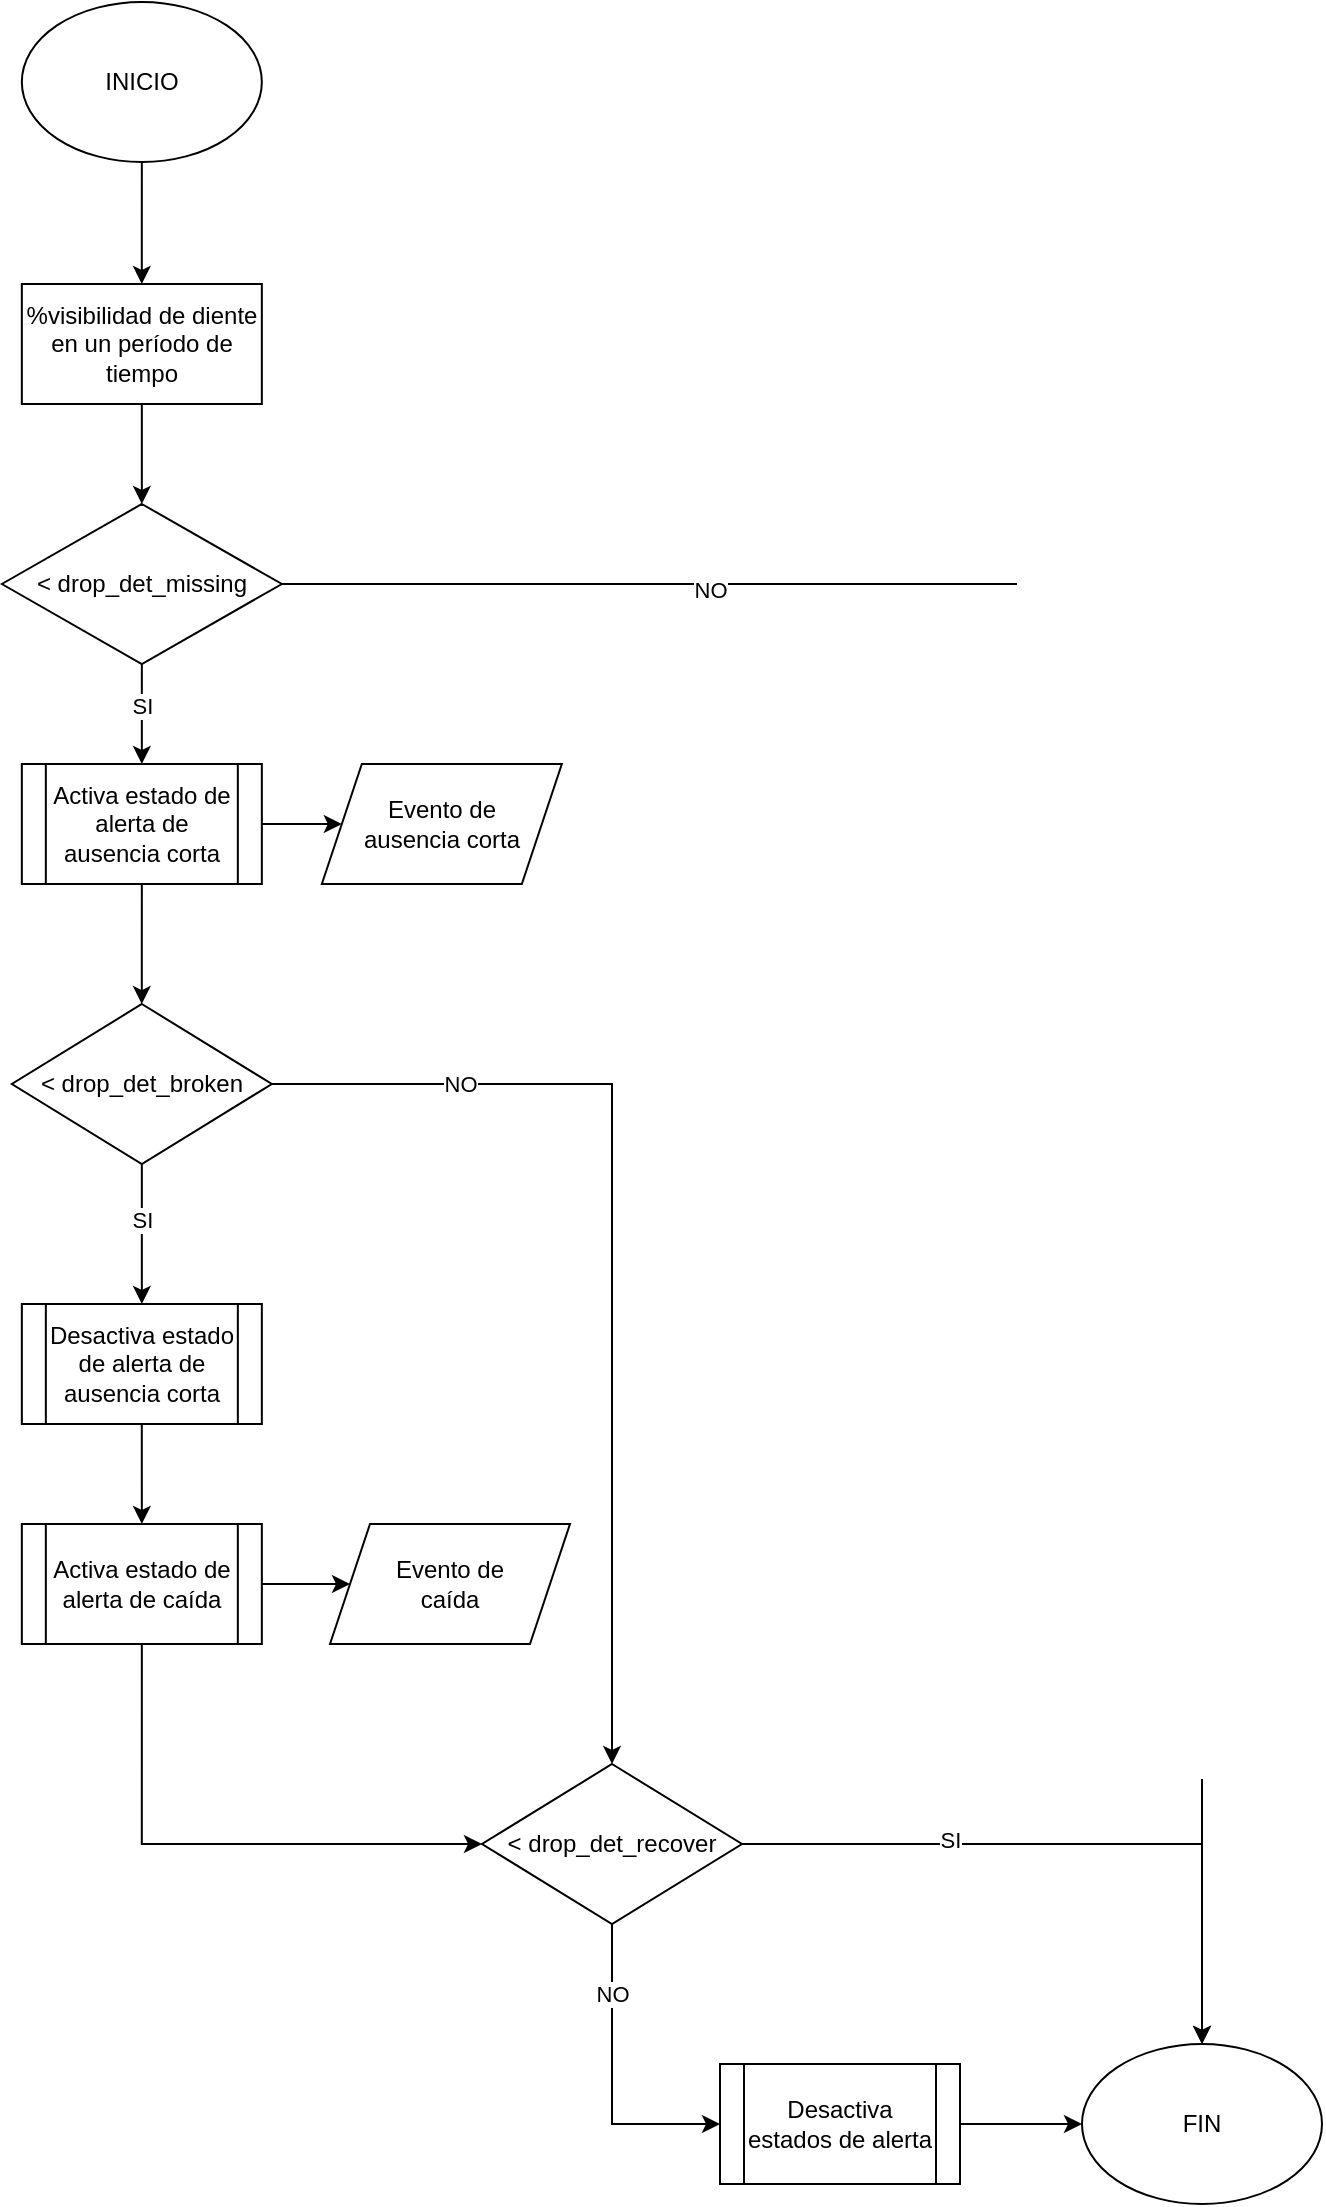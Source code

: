 <mxfile version="22.1.2" type="github" pages="2">
  <diagram id="C5RBs43oDa-KdzZeNtuy" name="Page-1">
    <mxGraphModel dx="1400" dy="696" grid="0" gridSize="10" guides="1" tooltips="1" connect="1" arrows="1" fold="1" page="1" pageScale="1" pageWidth="827" pageHeight="1169" math="0" shadow="0">
      <root>
        <mxCell id="WIyWlLk6GJQsqaUBKTNV-0" />
        <mxCell id="WIyWlLk6GJQsqaUBKTNV-1" parent="WIyWlLk6GJQsqaUBKTNV-0" />
        <mxCell id="nWHbVouoJnxypw-nV6z2-2" value="" style="edgeStyle=orthogonalEdgeStyle;rounded=0;orthogonalLoop=1;jettySize=auto;html=1;exitX=0.5;exitY=1;exitDx=0;exitDy=0;" edge="1" parent="WIyWlLk6GJQsqaUBKTNV-1" source="nWHbVouoJnxypw-nV6z2-7" target="nWHbVouoJnxypw-nV6z2-1">
          <mxGeometry relative="1" as="geometry">
            <mxPoint x="200" y="210" as="sourcePoint" />
          </mxGeometry>
        </mxCell>
        <mxCell id="nWHbVouoJnxypw-nV6z2-4" value="" style="edgeStyle=orthogonalEdgeStyle;rounded=0;orthogonalLoop=1;jettySize=auto;html=1;" edge="1" parent="WIyWlLk6GJQsqaUBKTNV-1" source="nWHbVouoJnxypw-nV6z2-1" target="nWHbVouoJnxypw-nV6z2-3">
          <mxGeometry relative="1" as="geometry" />
        </mxCell>
        <mxCell id="nWHbVouoJnxypw-nV6z2-1" value="%visibilidad de diente en un período de tiempo" style="whiteSpace=wrap;html=1;rounded=0;" vertex="1" parent="WIyWlLk6GJQsqaUBKTNV-1">
          <mxGeometry x="139.92" y="170" width="120" height="60" as="geometry" />
        </mxCell>
        <mxCell id="nWHbVouoJnxypw-nV6z2-6" value="" style="edgeStyle=orthogonalEdgeStyle;rounded=0;orthogonalLoop=1;jettySize=auto;html=1;" edge="1" parent="WIyWlLk6GJQsqaUBKTNV-1" source="nWHbVouoJnxypw-nV6z2-3" target="nWHbVouoJnxypw-nV6z2-12">
          <mxGeometry relative="1" as="geometry">
            <mxPoint x="199.92" y="410" as="targetPoint" />
          </mxGeometry>
        </mxCell>
        <mxCell id="nWHbVouoJnxypw-nV6z2-25" value="SI" style="edgeLabel;html=1;align=center;verticalAlign=middle;resizable=0;points=[];" vertex="1" connectable="0" parent="nWHbVouoJnxypw-nV6z2-6">
          <mxGeometry x="-0.264" y="-4" relative="1" as="geometry">
            <mxPoint x="4" y="2" as="offset" />
          </mxGeometry>
        </mxCell>
        <mxCell id="nWHbVouoJnxypw-nV6z2-58" style="edgeStyle=orthogonalEdgeStyle;rounded=0;orthogonalLoop=1;jettySize=auto;html=1;exitX=1;exitY=0.5;exitDx=0;exitDy=0;entryX=0.5;entryY=0;entryDx=0;entryDy=0;" edge="1" parent="WIyWlLk6GJQsqaUBKTNV-1" source="nWHbVouoJnxypw-nV6z2-3" target="nWHbVouoJnxypw-nV6z2-47">
          <mxGeometry relative="1" as="geometry" />
        </mxCell>
        <mxCell id="nWHbVouoJnxypw-nV6z2-61" value="NO" style="edgeLabel;html=1;align=center;verticalAlign=middle;resizable=0;points=[];" vertex="1" connectable="0" parent="nWHbVouoJnxypw-nV6z2-58">
          <mxGeometry x="-0.641" y="-3" relative="1" as="geometry">
            <mxPoint as="offset" />
          </mxGeometry>
        </mxCell>
        <mxCell id="nWHbVouoJnxypw-nV6z2-3" value="&amp;lt; drop_det_missing" style="rhombus;whiteSpace=wrap;html=1;rounded=0;" vertex="1" parent="WIyWlLk6GJQsqaUBKTNV-1">
          <mxGeometry x="129.92" y="280" width="140" height="80" as="geometry" />
        </mxCell>
        <mxCell id="nWHbVouoJnxypw-nV6z2-10" style="edgeStyle=orthogonalEdgeStyle;rounded=0;orthogonalLoop=1;jettySize=auto;html=1;exitX=0.5;exitY=1;exitDx=0;exitDy=0;" edge="1" parent="WIyWlLk6GJQsqaUBKTNV-1" source="nWHbVouoJnxypw-nV6z2-12" target="nWHbVouoJnxypw-nV6z2-11">
          <mxGeometry relative="1" as="geometry">
            <mxPoint x="199.92" y="470" as="sourcePoint" />
            <mxPoint x="199.92" y="510" as="targetPoint" />
          </mxGeometry>
        </mxCell>
        <mxCell id="nWHbVouoJnxypw-nV6z2-7" value="INICIO" style="ellipse;whiteSpace=wrap;html=1;" vertex="1" parent="WIyWlLk6GJQsqaUBKTNV-1">
          <mxGeometry x="139.92" y="29" width="120" height="80" as="geometry" />
        </mxCell>
        <mxCell id="nWHbVouoJnxypw-nV6z2-33" value="" style="edgeStyle=orthogonalEdgeStyle;rounded=0;orthogonalLoop=1;jettySize=auto;html=1;" edge="1" parent="WIyWlLk6GJQsqaUBKTNV-1" source="nWHbVouoJnxypw-nV6z2-11" target="nWHbVouoJnxypw-nV6z2-34">
          <mxGeometry relative="1" as="geometry">
            <mxPoint x="199.92" y="700" as="targetPoint" />
          </mxGeometry>
        </mxCell>
        <mxCell id="nWHbVouoJnxypw-nV6z2-35" value="SI" style="edgeLabel;html=1;align=center;verticalAlign=middle;resizable=0;points=[];" vertex="1" connectable="0" parent="nWHbVouoJnxypw-nV6z2-33">
          <mxGeometry x="-0.207" relative="1" as="geometry">
            <mxPoint as="offset" />
          </mxGeometry>
        </mxCell>
        <mxCell id="nWHbVouoJnxypw-nV6z2-41" value="" style="edgeStyle=orthogonalEdgeStyle;rounded=0;orthogonalLoop=1;jettySize=auto;html=1;entryX=0.5;entryY=0;entryDx=0;entryDy=0;" edge="1" parent="WIyWlLk6GJQsqaUBKTNV-1" source="nWHbVouoJnxypw-nV6z2-11" target="nWHbVouoJnxypw-nV6z2-40">
          <mxGeometry relative="1" as="geometry">
            <mxPoint x="580" y="819" as="targetPoint" />
            <Array as="points">
              <mxPoint x="435" y="570" />
            </Array>
          </mxGeometry>
        </mxCell>
        <mxCell id="nWHbVouoJnxypw-nV6z2-42" value="NO" style="edgeLabel;html=1;align=center;verticalAlign=middle;resizable=0;points=[];" vertex="1" connectable="0" parent="nWHbVouoJnxypw-nV6z2-41">
          <mxGeometry x="-0.175" y="3" relative="1" as="geometry">
            <mxPoint x="-79" y="-41" as="offset" />
          </mxGeometry>
        </mxCell>
        <mxCell id="nWHbVouoJnxypw-nV6z2-11" value="&amp;lt; drop_det_broken" style="rhombus;whiteSpace=wrap;html=1;rounded=0;" vertex="1" parent="WIyWlLk6GJQsqaUBKTNV-1">
          <mxGeometry x="134.92" y="530" width="130" height="80" as="geometry" />
        </mxCell>
        <mxCell id="nWHbVouoJnxypw-nV6z2-14" style="edgeStyle=orthogonalEdgeStyle;rounded=0;orthogonalLoop=1;jettySize=auto;html=1;exitX=1;exitY=0.5;exitDx=0;exitDy=0;entryX=0;entryY=0.5;entryDx=0;entryDy=0;" edge="1" parent="WIyWlLk6GJQsqaUBKTNV-1" source="nWHbVouoJnxypw-nV6z2-12" target="nWHbVouoJnxypw-nV6z2-13">
          <mxGeometry relative="1" as="geometry" />
        </mxCell>
        <mxCell id="nWHbVouoJnxypw-nV6z2-12" value="Activa estado de alerta de ausencia corta" style="shape=process;whiteSpace=wrap;html=1;backgroundOutline=1;" vertex="1" parent="WIyWlLk6GJQsqaUBKTNV-1">
          <mxGeometry x="139.92" y="410" width="120" height="60" as="geometry" />
        </mxCell>
        <mxCell id="nWHbVouoJnxypw-nV6z2-13" value="Evento de &lt;br&gt;ausencia corta" style="shape=parallelogram;perimeter=parallelogramPerimeter;whiteSpace=wrap;html=1;fixedSize=1;" vertex="1" parent="WIyWlLk6GJQsqaUBKTNV-1">
          <mxGeometry x="289.92" y="410" width="120" height="60" as="geometry" />
        </mxCell>
        <mxCell id="nWHbVouoJnxypw-nV6z2-55" style="edgeStyle=orthogonalEdgeStyle;rounded=0;orthogonalLoop=1;jettySize=auto;html=1;exitX=0.5;exitY=1;exitDx=0;exitDy=0;entryX=0;entryY=0.5;entryDx=0;entryDy=0;" edge="1" parent="WIyWlLk6GJQsqaUBKTNV-1" source="nWHbVouoJnxypw-nV6z2-24" target="nWHbVouoJnxypw-nV6z2-40">
          <mxGeometry relative="1" as="geometry">
            <Array as="points">
              <mxPoint x="200" y="950" />
            </Array>
          </mxGeometry>
        </mxCell>
        <mxCell id="nWHbVouoJnxypw-nV6z2-62" style="edgeStyle=orthogonalEdgeStyle;rounded=0;orthogonalLoop=1;jettySize=auto;html=1;exitX=1;exitY=0.5;exitDx=0;exitDy=0;entryX=0;entryY=0.5;entryDx=0;entryDy=0;" edge="1" parent="WIyWlLk6GJQsqaUBKTNV-1" source="nWHbVouoJnxypw-nV6z2-24" target="nWHbVouoJnxypw-nV6z2-37">
          <mxGeometry relative="1" as="geometry" />
        </mxCell>
        <mxCell id="nWHbVouoJnxypw-nV6z2-24" value="Activa estado de alerta de caída" style="shape=process;whiteSpace=wrap;html=1;backgroundOutline=1;" vertex="1" parent="WIyWlLk6GJQsqaUBKTNV-1">
          <mxGeometry x="139.92" y="790" width="120" height="60" as="geometry" />
        </mxCell>
        <mxCell id="nWHbVouoJnxypw-nV6z2-36" style="edgeStyle=orthogonalEdgeStyle;rounded=0;orthogonalLoop=1;jettySize=auto;html=1;entryX=0.5;entryY=0;entryDx=0;entryDy=0;" edge="1" parent="WIyWlLk6GJQsqaUBKTNV-1" source="nWHbVouoJnxypw-nV6z2-34" target="nWHbVouoJnxypw-nV6z2-24">
          <mxGeometry relative="1" as="geometry">
            <mxPoint x="199.92" y="790" as="targetPoint" />
          </mxGeometry>
        </mxCell>
        <mxCell id="nWHbVouoJnxypw-nV6z2-34" value="Desactiva estado de alerta de ausencia corta" style="shape=process;whiteSpace=wrap;html=1;backgroundOutline=1;" vertex="1" parent="WIyWlLk6GJQsqaUBKTNV-1">
          <mxGeometry x="139.92" y="680" width="120" height="60" as="geometry" />
        </mxCell>
        <mxCell id="nWHbVouoJnxypw-nV6z2-37" value="Evento de &lt;br&gt;caída" style="shape=parallelogram;perimeter=parallelogramPerimeter;whiteSpace=wrap;html=1;fixedSize=1;" vertex="1" parent="WIyWlLk6GJQsqaUBKTNV-1">
          <mxGeometry x="294" y="790" width="120" height="60" as="geometry" />
        </mxCell>
        <mxCell id="nWHbVouoJnxypw-nV6z2-51" style="edgeStyle=orthogonalEdgeStyle;rounded=0;orthogonalLoop=1;jettySize=auto;html=1;exitX=0.5;exitY=1;exitDx=0;exitDy=0;entryX=0;entryY=0.5;entryDx=0;entryDy=0;" edge="1" parent="WIyWlLk6GJQsqaUBKTNV-1" source="nWHbVouoJnxypw-nV6z2-40" target="nWHbVouoJnxypw-nV6z2-43">
          <mxGeometry relative="1" as="geometry" />
        </mxCell>
        <mxCell id="nWHbVouoJnxypw-nV6z2-52" value="NO" style="edgeLabel;html=1;align=center;verticalAlign=middle;resizable=0;points=[];" vertex="1" connectable="0" parent="nWHbVouoJnxypw-nV6z2-51">
          <mxGeometry x="0.029" y="1" relative="1" as="geometry">
            <mxPoint x="-1" y="-44" as="offset" />
          </mxGeometry>
        </mxCell>
        <mxCell id="nWHbVouoJnxypw-nV6z2-53" style="edgeStyle=orthogonalEdgeStyle;rounded=0;orthogonalLoop=1;jettySize=auto;html=1;exitX=1;exitY=0.5;exitDx=0;exitDy=0;" edge="1" parent="WIyWlLk6GJQsqaUBKTNV-1" source="nWHbVouoJnxypw-nV6z2-40" target="nWHbVouoJnxypw-nV6z2-47">
          <mxGeometry relative="1" as="geometry">
            <Array as="points">
              <mxPoint x="730" y="950" />
            </Array>
          </mxGeometry>
        </mxCell>
        <mxCell id="nWHbVouoJnxypw-nV6z2-54" value="SI" style="edgeLabel;html=1;align=center;verticalAlign=middle;resizable=0;points=[];" vertex="1" connectable="0" parent="nWHbVouoJnxypw-nV6z2-53">
          <mxGeometry x="-0.372" y="2" relative="1" as="geometry">
            <mxPoint as="offset" />
          </mxGeometry>
        </mxCell>
        <mxCell id="nWHbVouoJnxypw-nV6z2-40" value="&amp;lt; drop_det_recover" style="rhombus;whiteSpace=wrap;html=1;rounded=0;" vertex="1" parent="WIyWlLk6GJQsqaUBKTNV-1">
          <mxGeometry x="370" y="910" width="130" height="80" as="geometry" />
        </mxCell>
        <mxCell id="nWHbVouoJnxypw-nV6z2-48" style="edgeStyle=orthogonalEdgeStyle;rounded=0;orthogonalLoop=1;jettySize=auto;html=1;" edge="1" parent="WIyWlLk6GJQsqaUBKTNV-1" source="nWHbVouoJnxypw-nV6z2-43" target="nWHbVouoJnxypw-nV6z2-47">
          <mxGeometry relative="1" as="geometry" />
        </mxCell>
        <mxCell id="nWHbVouoJnxypw-nV6z2-43" value="Desactiva estados de alerta" style="shape=process;whiteSpace=wrap;html=1;backgroundOutline=1;" vertex="1" parent="WIyWlLk6GJQsqaUBKTNV-1">
          <mxGeometry x="489" y="1060" width="120" height="60" as="geometry" />
        </mxCell>
        <mxCell id="nWHbVouoJnxypw-nV6z2-47" value="FIN" style="ellipse;whiteSpace=wrap;html=1;" vertex="1" parent="WIyWlLk6GJQsqaUBKTNV-1">
          <mxGeometry x="670" y="1050" width="120" height="80" as="geometry" />
        </mxCell>
      </root>
    </mxGraphModel>
  </diagram>
  <diagram id="RRzFEtLEFiD7tjb3xHjY" name="Página-2">
    <mxGraphModel dx="1615" dy="803" grid="0" gridSize="10" guides="1" tooltips="1" connect="1" arrows="1" fold="1" page="1" pageScale="1" pageWidth="827" pageHeight="1169" math="0" shadow="0">
      <root>
        <mxCell id="0" />
        <mxCell id="1" parent="0" />
        <mxCell id="jHPScDJi7M6NDBp_rW27-1" value="" style="edgeStyle=orthogonalEdgeStyle;rounded=0;orthogonalLoop=1;jettySize=auto;html=1;exitX=0.5;exitY=1;exitDx=0;exitDy=0;" edge="1" parent="1" source="jHPScDJi7M6NDBp_rW27-10" target="jHPScDJi7M6NDBp_rW27-3">
          <mxGeometry relative="1" as="geometry">
            <mxPoint x="200" y="210" as="sourcePoint" />
          </mxGeometry>
        </mxCell>
        <mxCell id="jHPScDJi7M6NDBp_rW27-2" value="" style="edgeStyle=orthogonalEdgeStyle;rounded=0;orthogonalLoop=1;jettySize=auto;html=1;" edge="1" parent="1" source="jHPScDJi7M6NDBp_rW27-3" target="jHPScDJi7M6NDBp_rW27-8">
          <mxGeometry relative="1" as="geometry" />
        </mxCell>
        <mxCell id="jHPScDJi7M6NDBp_rW27-3" value="%visibilidad de diente en un período de tiempo" style="whiteSpace=wrap;html=1;rounded=0;" vertex="1" parent="1">
          <mxGeometry x="139.92" y="138" width="120" height="60" as="geometry" />
        </mxCell>
        <mxCell id="jHPScDJi7M6NDBp_rW27-4" value="" style="edgeStyle=orthogonalEdgeStyle;rounded=0;orthogonalLoop=1;jettySize=auto;html=1;" edge="1" parent="1" source="jHPScDJi7M6NDBp_rW27-8" target="jHPScDJi7M6NDBp_rW27-17">
          <mxGeometry relative="1" as="geometry">
            <mxPoint x="199.92" y="410" as="targetPoint" />
          </mxGeometry>
        </mxCell>
        <mxCell id="jHPScDJi7M6NDBp_rW27-5" value="SI" style="edgeLabel;html=1;align=center;verticalAlign=middle;resizable=0;points=[];" vertex="1" connectable="0" parent="jHPScDJi7M6NDBp_rW27-4">
          <mxGeometry x="-0.264" y="-4" relative="1" as="geometry">
            <mxPoint x="4" y="2" as="offset" />
          </mxGeometry>
        </mxCell>
        <mxCell id="jHPScDJi7M6NDBp_rW27-35" style="edgeStyle=orthogonalEdgeStyle;rounded=0;orthogonalLoop=1;jettySize=auto;html=1;exitX=0;exitY=0.5;exitDx=0;exitDy=0;entryX=0;entryY=0.5;entryDx=0;entryDy=0;" edge="1" parent="1" source="jHPScDJi7M6NDBp_rW27-8" target="jHPScDJi7M6NDBp_rW27-29">
          <mxGeometry relative="1" as="geometry">
            <Array as="points">
              <mxPoint x="72" y="272" />
              <mxPoint x="72" y="841" />
            </Array>
          </mxGeometry>
        </mxCell>
        <mxCell id="jHPScDJi7M6NDBp_rW27-37" value="NO" style="edgeLabel;html=1;align=center;verticalAlign=middle;resizable=0;points=[];" vertex="1" connectable="0" parent="jHPScDJi7M6NDBp_rW27-35">
          <mxGeometry x="-0.927" y="2" relative="1" as="geometry">
            <mxPoint x="2" y="-2" as="offset" />
          </mxGeometry>
        </mxCell>
        <mxCell id="jHPScDJi7M6NDBp_rW27-8" value="&amp;lt; drop_det_missing" style="rhombus;whiteSpace=wrap;html=1;rounded=0;" vertex="1" parent="1">
          <mxGeometry x="129.92" y="232" width="140" height="80" as="geometry" />
        </mxCell>
        <mxCell id="jHPScDJi7M6NDBp_rW27-9" style="edgeStyle=orthogonalEdgeStyle;rounded=0;orthogonalLoop=1;jettySize=auto;html=1;exitX=0.5;exitY=1;exitDx=0;exitDy=0;" edge="1" parent="1" source="jHPScDJi7M6NDBp_rW27-17" target="jHPScDJi7M6NDBp_rW27-15">
          <mxGeometry relative="1" as="geometry">
            <mxPoint x="199.92" y="470" as="sourcePoint" />
            <mxPoint x="199.92" y="510" as="targetPoint" />
          </mxGeometry>
        </mxCell>
        <mxCell id="jHPScDJi7M6NDBp_rW27-10" value="INICIO" style="ellipse;whiteSpace=wrap;html=1;" vertex="1" parent="1">
          <mxGeometry x="139.92" y="49" width="120" height="60" as="geometry" />
        </mxCell>
        <mxCell id="jHPScDJi7M6NDBp_rW27-11" value="" style="edgeStyle=orthogonalEdgeStyle;rounded=0;orthogonalLoop=1;jettySize=auto;html=1;" edge="1" parent="1" source="jHPScDJi7M6NDBp_rW27-15" target="jHPScDJi7M6NDBp_rW27-23">
          <mxGeometry relative="1" as="geometry">
            <mxPoint x="199.92" y="700" as="targetPoint" />
          </mxGeometry>
        </mxCell>
        <mxCell id="jHPScDJi7M6NDBp_rW27-12" value="SI" style="edgeLabel;html=1;align=center;verticalAlign=middle;resizable=0;points=[];" vertex="1" connectable="0" parent="jHPScDJi7M6NDBp_rW27-11">
          <mxGeometry x="-0.207" relative="1" as="geometry">
            <mxPoint as="offset" />
          </mxGeometry>
        </mxCell>
        <mxCell id="jHPScDJi7M6NDBp_rW27-36" style="edgeStyle=orthogonalEdgeStyle;rounded=0;orthogonalLoop=1;jettySize=auto;html=1;exitX=0;exitY=0.5;exitDx=0;exitDy=0;entryX=0;entryY=0.5;entryDx=0;entryDy=0;" edge="1" parent="1" source="jHPScDJi7M6NDBp_rW27-15" target="jHPScDJi7M6NDBp_rW27-29">
          <mxGeometry relative="1" as="geometry">
            <Array as="points">
              <mxPoint x="72" y="493" />
              <mxPoint x="72" y="841" />
            </Array>
          </mxGeometry>
        </mxCell>
        <mxCell id="jHPScDJi7M6NDBp_rW27-38" value="NO" style="edgeLabel;html=1;align=center;verticalAlign=middle;resizable=0;points=[];" vertex="1" connectable="0" parent="jHPScDJi7M6NDBp_rW27-36">
          <mxGeometry x="-0.848" y="-4" relative="1" as="geometry">
            <mxPoint x="10" y="4" as="offset" />
          </mxGeometry>
        </mxCell>
        <mxCell id="jHPScDJi7M6NDBp_rW27-15" value="&amp;lt; drop_det_broken" style="rhombus;whiteSpace=wrap;html=1;rounded=0;" vertex="1" parent="1">
          <mxGeometry x="134.92" y="453" width="130" height="80" as="geometry" />
        </mxCell>
        <mxCell id="jHPScDJi7M6NDBp_rW27-16" style="edgeStyle=orthogonalEdgeStyle;rounded=0;orthogonalLoop=1;jettySize=auto;html=1;exitX=1;exitY=0.5;exitDx=0;exitDy=0;entryX=0;entryY=0.5;entryDx=0;entryDy=0;" edge="1" parent="1" source="jHPScDJi7M6NDBp_rW27-17" target="jHPScDJi7M6NDBp_rW27-18">
          <mxGeometry relative="1" as="geometry" />
        </mxCell>
        <mxCell id="jHPScDJi7M6NDBp_rW27-17" value="Activa estado de alerta de ausencia corta" style="shape=process;whiteSpace=wrap;html=1;backgroundOutline=1;" vertex="1" parent="1">
          <mxGeometry x="139.92" y="353" width="120" height="60" as="geometry" />
        </mxCell>
        <mxCell id="jHPScDJi7M6NDBp_rW27-18" value="Evento de &lt;br&gt;ausencia corta" style="shape=parallelogram;perimeter=parallelogramPerimeter;whiteSpace=wrap;html=1;fixedSize=1;" vertex="1" parent="1">
          <mxGeometry x="294" y="353" width="120" height="60" as="geometry" />
        </mxCell>
        <mxCell id="jHPScDJi7M6NDBp_rW27-20" style="edgeStyle=orthogonalEdgeStyle;rounded=0;orthogonalLoop=1;jettySize=auto;html=1;exitX=1;exitY=0.5;exitDx=0;exitDy=0;entryX=0;entryY=0.5;entryDx=0;entryDy=0;" edge="1" parent="1" source="jHPScDJi7M6NDBp_rW27-21" target="jHPScDJi7M6NDBp_rW27-24">
          <mxGeometry relative="1" as="geometry" />
        </mxCell>
        <mxCell id="jHPScDJi7M6NDBp_rW27-33" style="edgeStyle=orthogonalEdgeStyle;rounded=0;orthogonalLoop=1;jettySize=auto;html=1;exitX=0.5;exitY=1;exitDx=0;exitDy=0;entryX=0.5;entryY=0;entryDx=0;entryDy=0;" edge="1" parent="1" source="jHPScDJi7M6NDBp_rW27-21" target="jHPScDJi7M6NDBp_rW27-29">
          <mxGeometry relative="1" as="geometry" />
        </mxCell>
        <mxCell id="jHPScDJi7M6NDBp_rW27-21" value="Activa estado de alerta de caída" style="shape=process;whiteSpace=wrap;html=1;backgroundOutline=1;" vertex="1" parent="1">
          <mxGeometry x="139.92" y="697" width="120" height="60" as="geometry" />
        </mxCell>
        <mxCell id="jHPScDJi7M6NDBp_rW27-22" style="edgeStyle=orthogonalEdgeStyle;rounded=0;orthogonalLoop=1;jettySize=auto;html=1;entryX=0.5;entryY=0;entryDx=0;entryDy=0;" edge="1" parent="1" source="jHPScDJi7M6NDBp_rW27-23" target="jHPScDJi7M6NDBp_rW27-21">
          <mxGeometry relative="1" as="geometry">
            <mxPoint x="199.92" y="790" as="targetPoint" />
          </mxGeometry>
        </mxCell>
        <mxCell id="jHPScDJi7M6NDBp_rW27-23" value="Desactiva estado de alerta de ausencia corta" style="shape=process;whiteSpace=wrap;html=1;backgroundOutline=1;" vertex="1" parent="1">
          <mxGeometry x="139.92" y="585" width="120" height="60" as="geometry" />
        </mxCell>
        <mxCell id="jHPScDJi7M6NDBp_rW27-24" value="Evento de &lt;br&gt;caída" style="shape=parallelogram;perimeter=parallelogramPerimeter;whiteSpace=wrap;html=1;fixedSize=1;" vertex="1" parent="1">
          <mxGeometry x="294" y="697" width="120" height="60" as="geometry" />
        </mxCell>
        <mxCell id="jHPScDJi7M6NDBp_rW27-25" style="edgeStyle=orthogonalEdgeStyle;rounded=0;orthogonalLoop=1;jettySize=auto;html=1;exitX=1;exitY=0.5;exitDx=0;exitDy=0;entryX=0.5;entryY=0;entryDx=0;entryDy=0;" edge="1" parent="1" source="jHPScDJi7M6NDBp_rW27-29" target="jHPScDJi7M6NDBp_rW27-31">
          <mxGeometry relative="1" as="geometry" />
        </mxCell>
        <mxCell id="jHPScDJi7M6NDBp_rW27-39" value="NO" style="edgeLabel;html=1;align=center;verticalAlign=middle;resizable=0;points=[];" vertex="1" connectable="0" parent="jHPScDJi7M6NDBp_rW27-25">
          <mxGeometry x="-0.149" y="1" relative="1" as="geometry">
            <mxPoint x="-37" y="1" as="offset" />
          </mxGeometry>
        </mxCell>
        <mxCell id="jHPScDJi7M6NDBp_rW27-42" style="edgeStyle=orthogonalEdgeStyle;rounded=0;orthogonalLoop=1;jettySize=auto;html=1;exitX=0.5;exitY=1;exitDx=0;exitDy=0;entryX=0.5;entryY=0;entryDx=0;entryDy=0;" edge="1" parent="1" source="jHPScDJi7M6NDBp_rW27-29" target="jHPScDJi7M6NDBp_rW27-32">
          <mxGeometry relative="1" as="geometry" />
        </mxCell>
        <mxCell id="jHPScDJi7M6NDBp_rW27-43" value="SI" style="edgeLabel;html=1;align=center;verticalAlign=middle;resizable=0;points=[];" vertex="1" connectable="0" parent="jHPScDJi7M6NDBp_rW27-42">
          <mxGeometry x="-0.295" y="1" relative="1" as="geometry">
            <mxPoint as="offset" />
          </mxGeometry>
        </mxCell>
        <mxCell id="jHPScDJi7M6NDBp_rW27-29" value="&amp;lt; drop_det_recover" style="rhombus;whiteSpace=wrap;html=1;rounded=0;" vertex="1" parent="1">
          <mxGeometry x="134.92" y="801" width="130" height="80" as="geometry" />
        </mxCell>
        <mxCell id="jHPScDJi7M6NDBp_rW27-34" style="edgeStyle=orthogonalEdgeStyle;rounded=0;orthogonalLoop=1;jettySize=auto;html=1;exitX=0.5;exitY=1;exitDx=0;exitDy=0;" edge="1" parent="1" source="jHPScDJi7M6NDBp_rW27-31" target="jHPScDJi7M6NDBp_rW27-32">
          <mxGeometry relative="1" as="geometry">
            <Array as="points">
              <mxPoint x="354" y="1100" />
            </Array>
          </mxGeometry>
        </mxCell>
        <mxCell id="jHPScDJi7M6NDBp_rW27-31" value="Desactiva estados de alerta" style="shape=process;whiteSpace=wrap;html=1;backgroundOutline=1;" vertex="1" parent="1">
          <mxGeometry x="294" y="927" width="120" height="60" as="geometry" />
        </mxCell>
        <mxCell id="jHPScDJi7M6NDBp_rW27-32" value="FIN" style="ellipse;whiteSpace=wrap;html=1;" vertex="1" parent="1">
          <mxGeometry x="139.92" y="1070" width="120" height="60" as="geometry" />
        </mxCell>
      </root>
    </mxGraphModel>
  </diagram>
</mxfile>
